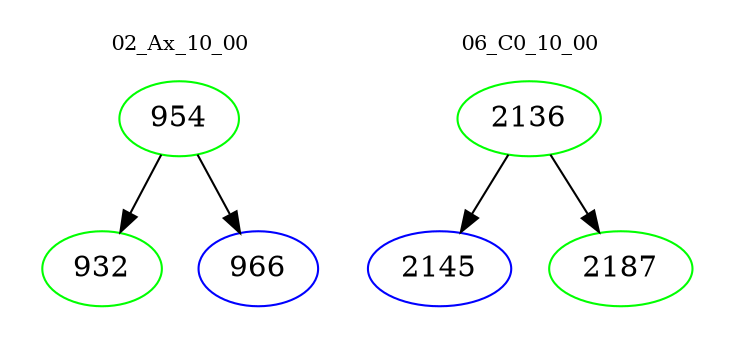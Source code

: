 digraph{
subgraph cluster_0 {
color = white
label = "02_Ax_10_00";
fontsize=10;
T0_954 [label="954", color="green"]
T0_954 -> T0_932 [color="black"]
T0_932 [label="932", color="green"]
T0_954 -> T0_966 [color="black"]
T0_966 [label="966", color="blue"]
}
subgraph cluster_1 {
color = white
label = "06_C0_10_00";
fontsize=10;
T1_2136 [label="2136", color="green"]
T1_2136 -> T1_2145 [color="black"]
T1_2145 [label="2145", color="blue"]
T1_2136 -> T1_2187 [color="black"]
T1_2187 [label="2187", color="green"]
}
}

